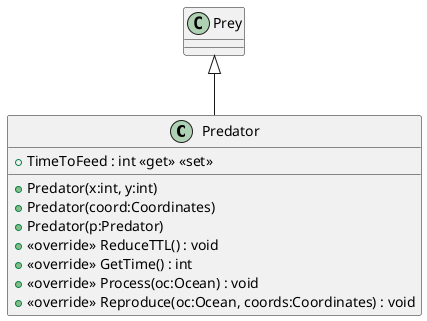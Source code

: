@startuml
class Predator {
    + Predator(x:int, y:int)
    + Predator(coord:Coordinates)
    + Predator(p:Predator)
    + TimeToFeed : int <<get>> <<set>>
    + <<override>> ReduceTTL() : void
    + <<override>> GetTime() : int
    + <<override>> Process(oc:Ocean) : void
    + <<override>> Reproduce(oc:Ocean, coords:Coordinates) : void
}
Prey <|-- Predator
@enduml
